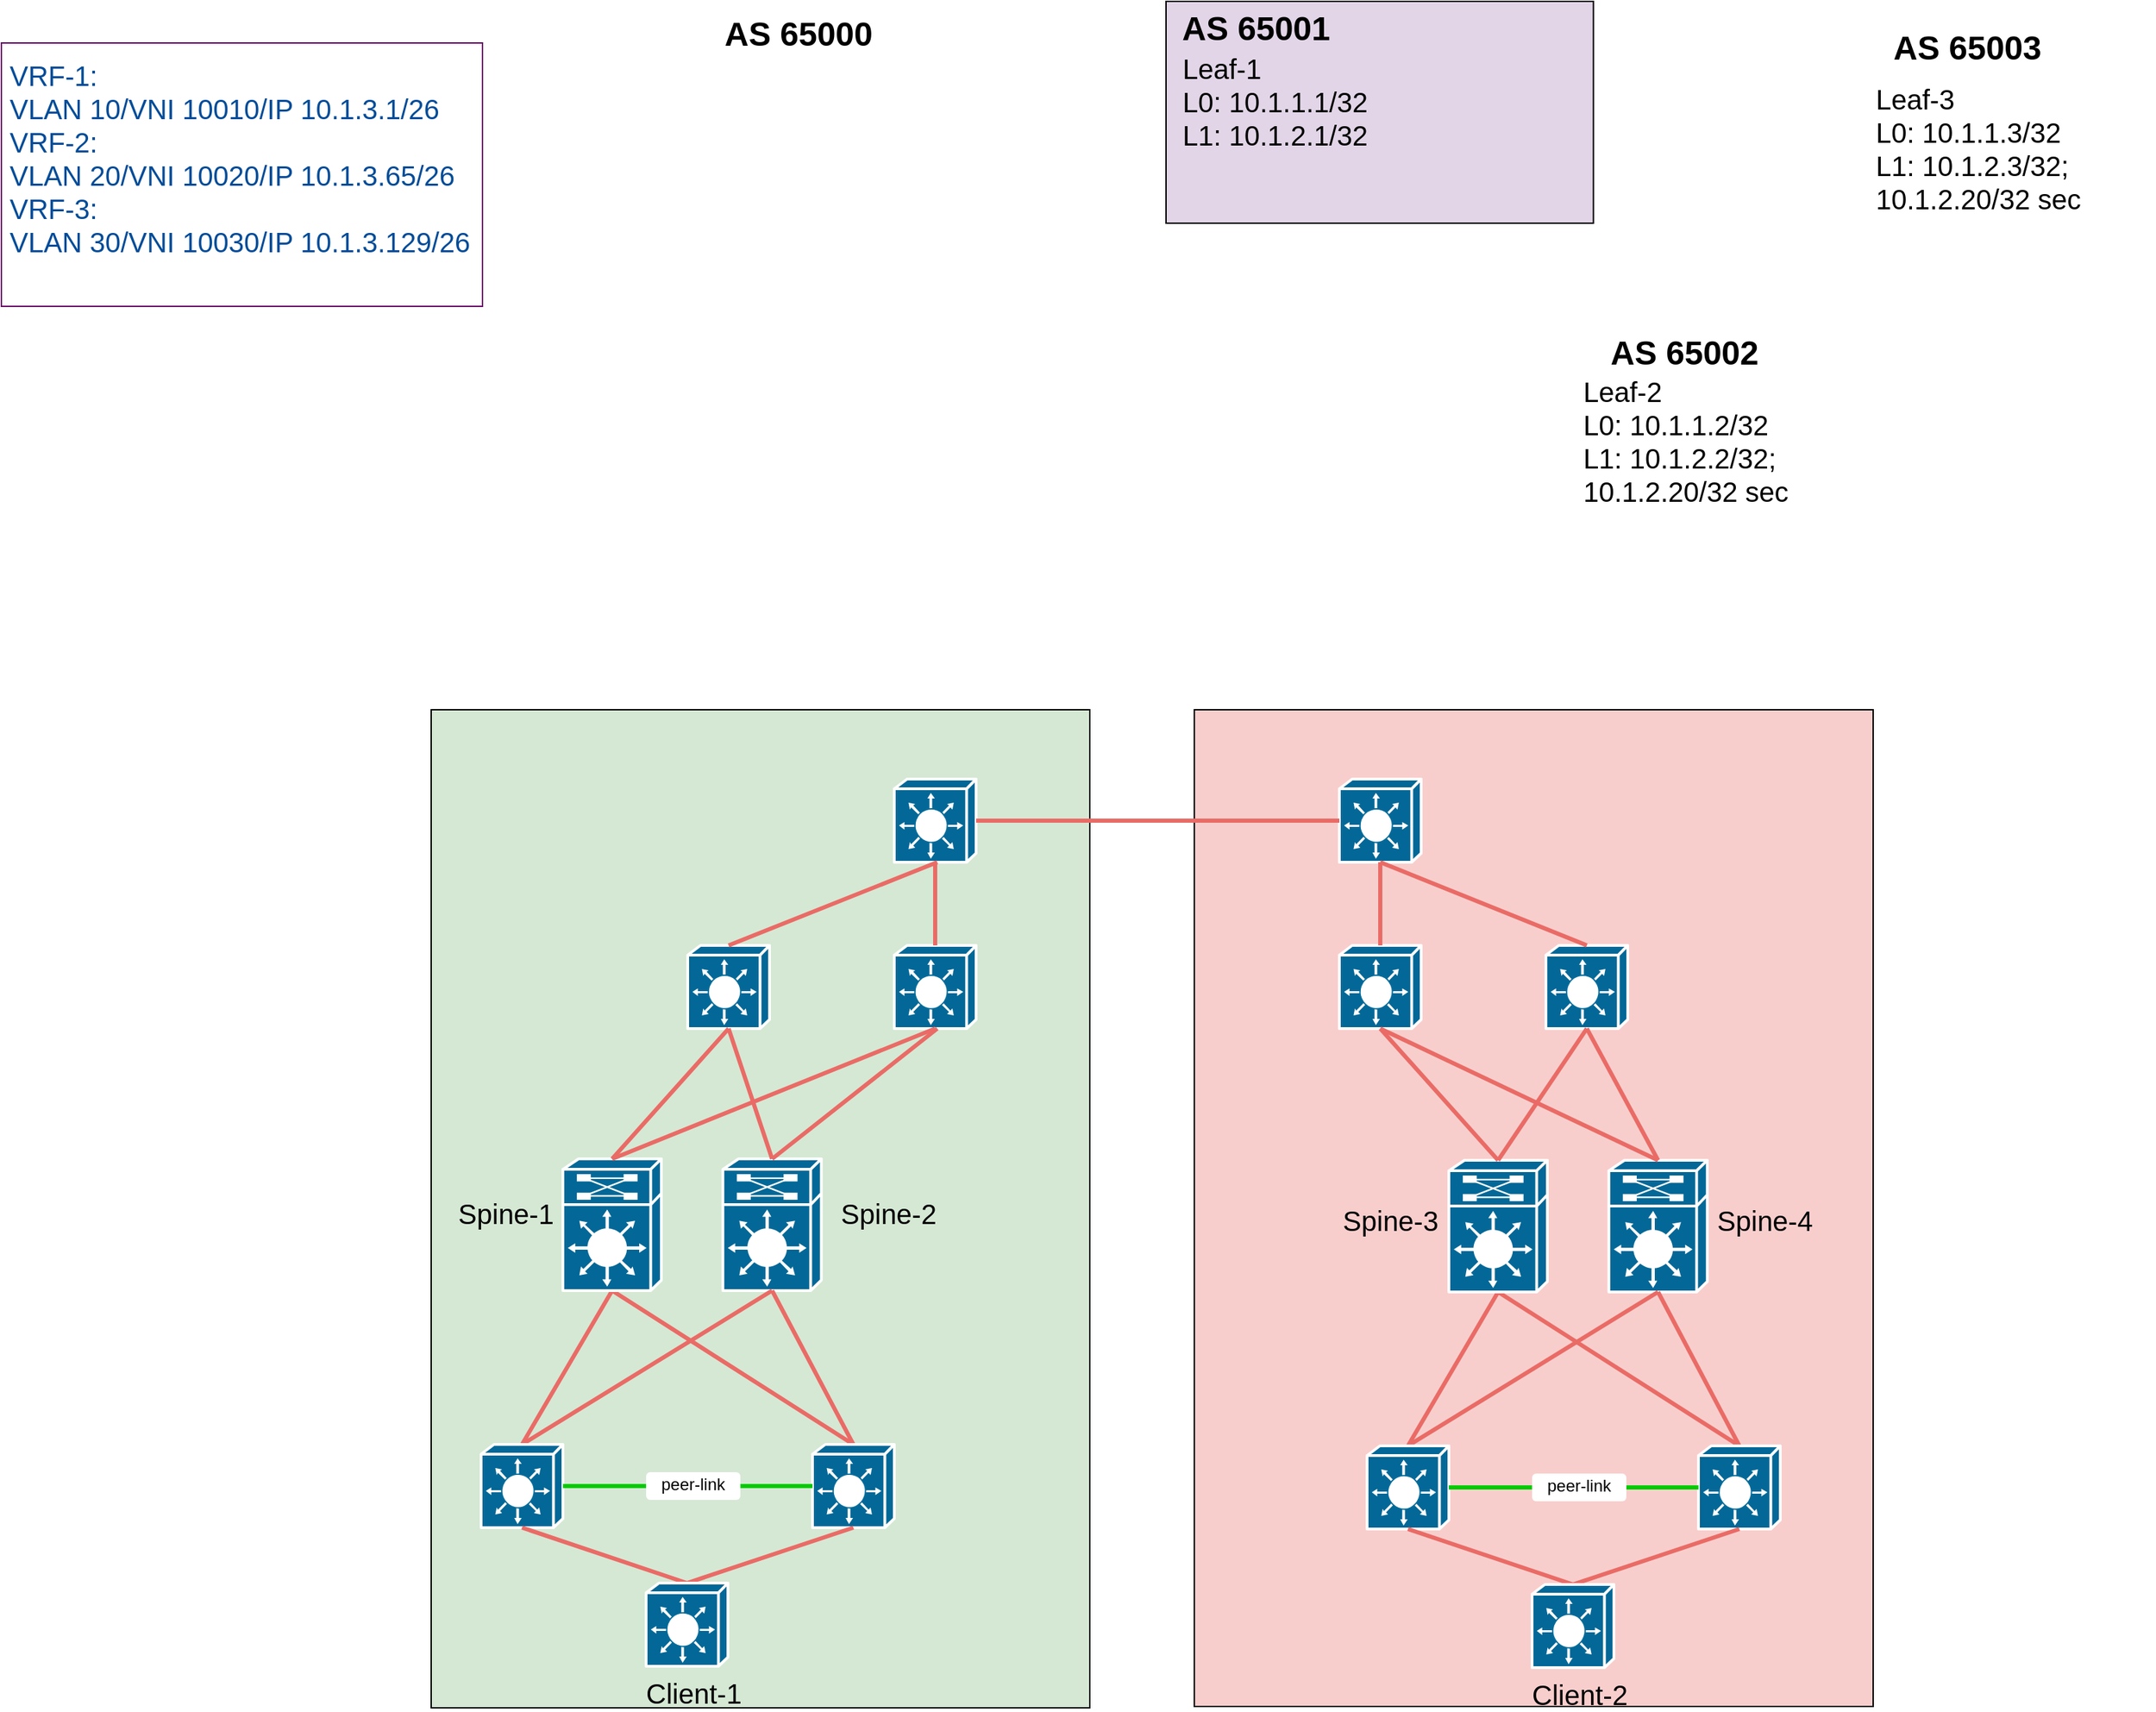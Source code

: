 <mxfile version="21.6.9" type="github">
  <diagram name="Page-1" id="c37626ed-c26b-45fb-9056-f9ebc6bb27b6">
    <mxGraphModel dx="3458" dy="2051" grid="1" gridSize="10" guides="1" tooltips="1" connect="1" arrows="1" fold="1" page="1" pageScale="1" pageWidth="1169" pageHeight="827" background="none" math="0" shadow="0">
      <root>
        <mxCell id="0" />
        <mxCell id="1" parent="0" />
        <mxCell id="C9soJnvK-WdOjWq8ESSx-2" value="" style="rounded=0;whiteSpace=wrap;html=1;fillColor=#d5e8d4;strokeColor=#000000;" parent="1" vertex="1">
          <mxGeometry x="60" y="71" width="475" height="720" as="geometry" />
        </mxCell>
        <mxCell id="C9soJnvK-WdOjWq8ESSx-4" value="" style="rounded=0;whiteSpace=wrap;html=1;fillColor=#f8cecc;strokeColor=#000000;" parent="1" vertex="1">
          <mxGeometry x="610.38" y="71" width="489.62" height="719" as="geometry" />
        </mxCell>
        <mxCell id="C9soJnvK-WdOjWq8ESSx-3" value="" style="rounded=0;whiteSpace=wrap;html=1;fillColor=#e1d5e7;strokeColor=#000000;" parent="1" vertex="1">
          <mxGeometry x="590" y="-440" width="308.25" height="160" as="geometry" />
        </mxCell>
        <mxCell id="8NDlUTmJP2dTjy302EjL-45" style="edgeStyle=none;rounded=0;hachureGap=4;orthogonalLoop=1;jettySize=auto;html=1;exitX=0.5;exitY=0;exitDx=0;exitDy=0;exitPerimeter=0;entryX=0.5;entryY=1;entryDx=0;entryDy=0;entryPerimeter=0;fontFamily=Architects Daughter;fontSource=https%3A%2F%2Ffonts.googleapis.com%2Fcss%3Ffamily%3DArchitects%2BDaughter;fontSize=16;strokeWidth=3;strokeColor=#EA6B66;endArrow=none;endFill=0;" parent="1" source="hgnLhlOXLDX8HSQQPNeT-8" target="8NDlUTmJP2dTjy302EjL-5" edge="1">
          <mxGeometry relative="1" as="geometry">
            <mxPoint x="944" y="518" as="sourcePoint" />
          </mxGeometry>
        </mxCell>
        <mxCell id="8NDlUTmJP2dTjy302EjL-7" value="" style="shape=mxgraph.cisco.misc.route_switch_processor;html=1;dashed=0;fillColor=#036897;strokeColor=#ffffff;strokeWidth=2;verticalLabelPosition=bottom;verticalAlign=top;rounded=0;shadow=0;comic=0;fontFamily=Verdana;fontSize=12;" parent="1" vertex="1">
          <mxGeometry x="270.37" y="395" width="71" height="95" as="geometry" />
        </mxCell>
        <mxCell id="8NDlUTmJP2dTjy302EjL-67" value="Spine-1" style="text;html=1;strokeColor=none;fillColor=none;align=center;verticalAlign=middle;whiteSpace=wrap;rounded=0;fontSize=20;fontFamily=Helvetica;horizontal=1;" parent="1" vertex="1">
          <mxGeometry x="69" y="426" width="90" height="16" as="geometry" />
        </mxCell>
        <mxCell id="8NDlUTmJP2dTjy302EjL-68" value="Leaf-1&lt;br&gt;L0: 10.1.1.1/32&lt;br&gt;L1: 10.1.2.1/32" style="text;html=1;strokeColor=none;fillColor=none;align=left;verticalAlign=middle;whiteSpace=wrap;rounded=0;fontSize=20;fontFamily=Helvetica;horizontal=1;" parent="1" vertex="1">
          <mxGeometry x="600" y="-393" width="155" height="50" as="geometry" />
        </mxCell>
        <mxCell id="8NDlUTmJP2dTjy302EjL-69" value="Spine-2" style="text;html=1;strokeColor=none;fillColor=none;align=center;verticalAlign=middle;whiteSpace=wrap;rounded=0;fontSize=20;fontFamily=Helvetica;horizontal=1;" parent="1" vertex="1">
          <mxGeometry x="352" y="421" width="76" height="26" as="geometry" />
        </mxCell>
        <mxCell id="8NDlUTmJP2dTjy302EjL-74" value="Leaf-3&lt;br&gt;L0:&amp;nbsp;10.1.1.3/32&lt;br&gt;L1:&amp;nbsp;10.1.2.3/32;&amp;nbsp;&lt;br&gt;10.1.2.20/32 sec" style="text;html=1;strokeColor=none;fillColor=none;align=left;verticalAlign=middle;whiteSpace=wrap;rounded=0;fontSize=20;fontFamily=Helvetica;horizontal=1;" parent="1" vertex="1">
          <mxGeometry x="1100" y="-354" width="156" height="40" as="geometry" />
        </mxCell>
        <mxCell id="V7yZK2pKeIdHbW1tO0_u-21" value="" style="edgeStyle=none;rounded=0;hachureGap=4;orthogonalLoop=1;jettySize=auto;html=1;exitX=0.5;exitY=0;exitDx=0;exitDy=0;exitPerimeter=0;entryX=0.5;entryY=1;entryDx=0;entryDy=0;entryPerimeter=0;fontFamily=Architects Daughter;fontSource=https%3A%2F%2Ffonts.googleapis.com%2Fcss%3Ffamily%3DArchitects%2BDaughter;fontSize=16;endArrow=none;endFill=0;strokeWidth=3;strokeColor=#EA6B66;" parent="1" source="hgnLhlOXLDX8HSQQPNeT-8" target="8NDlUTmJP2dTjy302EjL-7" edge="1">
          <mxGeometry relative="1" as="geometry">
            <mxPoint x="944" y="518" as="sourcePoint" />
            <mxPoint x="870" y="286" as="targetPoint" />
          </mxGeometry>
        </mxCell>
        <mxCell id="V7yZK2pKeIdHbW1tO0_u-28" value="" style="edgeStyle=none;rounded=0;hachureGap=4;orthogonalLoop=1;jettySize=auto;html=1;exitX=0.5;exitY=0;exitDx=0;exitDy=0;exitPerimeter=0;entryX=0.5;entryY=1;entryDx=0;entryDy=0;entryPerimeter=0;fontFamily=Architects Daughter;fontSource=https%3A%2F%2Ffonts.googleapis.com%2Fcss%3Ffamily%3DArchitects%2BDaughter;fontSize=16;endArrow=none;endFill=0;strokeColor=#EA6B66;strokeWidth=3;" parent="1" source="hgnLhlOXLDX8HSQQPNeT-7" target="8NDlUTmJP2dTjy302EjL-7" edge="1">
          <mxGeometry relative="1" as="geometry">
            <mxPoint x="672.5" y="498" as="sourcePoint" />
            <mxPoint x="685" y="450.0" as="targetPoint" />
          </mxGeometry>
        </mxCell>
        <mxCell id="V7yZK2pKeIdHbW1tO0_u-30" value="" style="edgeStyle=none;rounded=0;hachureGap=4;orthogonalLoop=1;jettySize=auto;html=1;exitX=0.5;exitY=0;exitDx=0;exitDy=0;exitPerimeter=0;fontFamily=Architects Daughter;fontSource=https%3A%2F%2Ffonts.googleapis.com%2Fcss%3Ffamily%3DArchitects%2BDaughter;fontSize=16;endArrow=none;endFill=0;strokeWidth=3;strokeColor=#EA6B66;entryX=0.5;entryY=1;entryDx=0;entryDy=0;entryPerimeter=0;" parent="1" source="hgnLhlOXLDX8HSQQPNeT-7" target="8NDlUTmJP2dTjy302EjL-5" edge="1">
          <mxGeometry relative="1" as="geometry">
            <mxPoint x="672.5" y="498" as="sourcePoint" />
            <mxPoint x="591" y="248" as="targetPoint" />
          </mxGeometry>
        </mxCell>
        <mxCell id="V7yZK2pKeIdHbW1tO0_u-56" value="AS 65000" style="text;html=1;strokeColor=none;fillColor=none;align=center;verticalAlign=middle;whiteSpace=wrap;rounded=0;fontSize=24;fontFamily=Helvetica;horizontal=1;fontStyle=1;fontColor=#000000;" parent="1" vertex="1">
          <mxGeometry x="190" y="-430" width="270" height="28" as="geometry" />
        </mxCell>
        <mxCell id="CEXHskLTJOovul5yJfJE-7" value="AS 65001" style="text;html=1;strokeColor=none;fillColor=none;align=center;verticalAlign=middle;whiteSpace=wrap;rounded=0;fontSize=24;fontFamily=Helvetica;horizontal=1;fontStyle=1;fontColor=#000000;" parent="1" vertex="1">
          <mxGeometry x="520" y="-434" width="270" height="28" as="geometry" />
        </mxCell>
        <mxCell id="CEXHskLTJOovul5yJfJE-8" value="AS 65002" style="text;html=1;strokeColor=none;fillColor=none;align=center;verticalAlign=middle;whiteSpace=wrap;rounded=0;fontSize=24;fontFamily=Helvetica;horizontal=1;fontStyle=1;fontColor=#000000;" parent="1" vertex="1">
          <mxGeometry x="829" y="-200" width="270" height="28" as="geometry" />
        </mxCell>
        <mxCell id="CEXHskLTJOovul5yJfJE-9" value="AS 65003" style="text;html=1;strokeColor=none;fillColor=none;align=center;verticalAlign=middle;whiteSpace=wrap;rounded=0;fontSize=24;fontFamily=Helvetica;horizontal=1;fontStyle=1;fontColor=#000000;" parent="1" vertex="1">
          <mxGeometry x="1033" y="-420" width="270" height="28" as="geometry" />
        </mxCell>
        <mxCell id="8NDlUTmJP2dTjy302EjL-72" value="Leaf-2&lt;br&gt;&lt;div style=&quot;&quot;&gt;&lt;span style=&quot;background-color: initial;&quot;&gt;L0:&amp;nbsp;10.1.1.2/32&lt;/span&gt;&lt;/div&gt;&lt;div style=&quot;&quot;&gt;&lt;span style=&quot;background-color: initial;&quot;&gt;L1:&amp;nbsp;&lt;/span&gt;&lt;span style=&quot;background-color: initial;&quot;&gt;10.1.2.2/32;&lt;/span&gt;&lt;/div&gt;&lt;div style=&quot;&quot;&gt;&lt;span style=&quot;background-color: initial;&quot;&gt;10.1.2.20/32 sec&lt;/span&gt;&lt;/div&gt;" style="text;html=1;strokeColor=none;fillColor=none;align=left;verticalAlign=middle;whiteSpace=wrap;rounded=0;fontSize=20;fontFamily=Helvetica;horizontal=1;" parent="1" vertex="1">
          <mxGeometry x="889" y="-148" width="170" height="50" as="geometry" />
        </mxCell>
        <mxCell id="8NDlUTmJP2dTjy302EjL-5" value="" style="shape=mxgraph.cisco.misc.route_switch_processor;html=1;dashed=0;fillColor=#036897;strokeColor=#ffffff;strokeWidth=2;verticalLabelPosition=bottom;verticalAlign=top;rounded=0;shadow=0;comic=0;fontFamily=Verdana;fontSize=12;" parent="1" vertex="1">
          <mxGeometry x="155" y="395" width="71" height="95" as="geometry" />
        </mxCell>
        <mxCell id="hgnLhlOXLDX8HSQQPNeT-7" value="" style="shape=mxgraph.cisco.switches.layer_3_switch;sketch=0;html=1;pointerEvents=1;dashed=0;fillColor=#036897;strokeColor=#ffffff;strokeWidth=2;verticalLabelPosition=bottom;verticalAlign=top;align=center;outlineConnect=0;hachureGap=4;jiggle=2;curveFitting=1;fontFamily=Architects Daughter;fontSource=https%3A%2F%2Ffonts.googleapis.com%2Fcss%3Ffamily%3DArchitects%2BDaughter;fontSize=20;" parent="1" vertex="1">
          <mxGeometry x="96" y="601" width="59" height="60" as="geometry" />
        </mxCell>
        <mxCell id="hgnLhlOXLDX8HSQQPNeT-8" value="" style="shape=mxgraph.cisco.switches.layer_3_switch;sketch=0;html=1;pointerEvents=1;dashed=0;fillColor=#036897;strokeColor=#ffffff;strokeWidth=2;verticalLabelPosition=bottom;verticalAlign=top;align=center;outlineConnect=0;hachureGap=4;jiggle=2;curveFitting=1;fontFamily=Architects Daughter;fontSource=https%3A%2F%2Ffonts.googleapis.com%2Fcss%3Ffamily%3DArchitects%2BDaughter;fontSize=20;" parent="1" vertex="1">
          <mxGeometry x="335" y="601" width="59" height="60" as="geometry" />
        </mxCell>
        <mxCell id="hgnLhlOXLDX8HSQQPNeT-17" style="edgeStyle=none;rounded=0;hachureGap=4;orthogonalLoop=1;jettySize=auto;html=1;exitX=0.5;exitY=0;exitDx=0;exitDy=0;exitPerimeter=0;fontFamily=Architects Daughter;fontSource=https%3A%2F%2Ffonts.googleapis.com%2Fcss%3Ffamily%3DArchitects%2BDaughter;fontSize=16;strokeColor=#EA6B66;endArrow=none;endFill=0;strokeWidth=3;entryX=0.5;entryY=1;entryDx=0;entryDy=0;entryPerimeter=0;" parent="1" source="6Dfauh0U3FbBK-AMj__--1" target="hgnLhlOXLDX8HSQQPNeT-8" edge="1">
          <mxGeometry relative="1" as="geometry">
            <mxPoint x="301.49" y="591.5" as="sourcePoint" />
            <mxPoint x="370.75" y="609" as="targetPoint" />
          </mxGeometry>
        </mxCell>
        <mxCell id="C9soJnvK-WdOjWq8ESSx-10" value="" style="rounded=0;whiteSpace=wrap;html=1;strokeColor=#660066;strokeWidth=1;" parent="1" vertex="1">
          <mxGeometry x="-250" y="-410" width="347" height="190" as="geometry" />
        </mxCell>
        <mxCell id="C9soJnvK-WdOjWq8ESSx-12" value="&lt;div&gt;&lt;font color=&quot;#004c99&quot;&gt;VRF-1:&lt;/font&gt;&lt;/div&gt;&lt;div&gt;&lt;span style=&quot;color: rgb(0, 76, 153); background-color: initial;&quot;&gt;VLAN 10/VNI 10010/IP 10.1.3.1/26&lt;/span&gt;&lt;/div&gt;&lt;div&gt;&lt;font color=&quot;#004c99&quot;&gt;VRF-2:&lt;/font&gt;&lt;/div&gt;&lt;div&gt;&lt;font color=&quot;#004c99&quot;&gt;VLAN 20/VNI 10020/IP 10.1.3.65/26&lt;/font&gt;&lt;/div&gt;&lt;div&gt;&lt;font color=&quot;#004c99&quot;&gt;VRF-3:&lt;/font&gt;&lt;/div&gt;&lt;div&gt;&lt;font color=&quot;#004c99&quot;&gt;VLAN 30/VNI 10030/IP 10.1.3.129/26&lt;/font&gt;&lt;/div&gt;&lt;div&gt;&lt;br&gt;&lt;/div&gt;" style="text;html=1;strokeColor=none;fillColor=none;align=left;verticalAlign=middle;whiteSpace=wrap;rounded=0;fontSize=20;fontFamily=Helvetica;horizontal=1;strokeWidth=0;" parent="1" vertex="1">
          <mxGeometry x="-246" y="-400" width="340" height="170" as="geometry" />
        </mxCell>
        <mxCell id="cSVi1MsGPV3FUOWv3ege-2" style="edgeStyle=none;rounded=0;hachureGap=4;orthogonalLoop=1;jettySize=auto;html=1;fontFamily=Architects Daughter;fontSource=https%3A%2F%2Ffonts.googleapis.com%2Fcss%3Ffamily%3DArchitects%2BDaughter;fontSize=16;strokeColor=#EA6B66;endArrow=none;endFill=0;strokeWidth=3;entryX=0.5;entryY=0;entryDx=0;entryDy=0;entryPerimeter=0;exitX=0.5;exitY=1;exitDx=0;exitDy=0;exitPerimeter=0;" parent="1" source="hgnLhlOXLDX8HSQQPNeT-7" target="6Dfauh0U3FbBK-AMj__--1" edge="1">
          <mxGeometry relative="1" as="geometry">
            <mxPoint x="234.87" y="613" as="sourcePoint" />
            <mxPoint x="301.49" y="591.5" as="targetPoint" />
          </mxGeometry>
        </mxCell>
        <mxCell id="cSVi1MsGPV3FUOWv3ege-3" style="edgeStyle=none;rounded=0;hachureGap=4;orthogonalLoop=1;jettySize=auto;html=1;fontFamily=Architects Daughter;fontSource=https%3A%2F%2Ffonts.googleapis.com%2Fcss%3Ffamily%3DArchitects%2BDaughter;fontSize=16;strokeColor=#00CC00;endArrow=none;endFill=0;strokeWidth=3;entryX=0;entryY=0.5;entryDx=0;entryDy=0;entryPerimeter=0;" parent="1" source="cSVi1MsGPV3FUOWv3ege-5" target="hgnLhlOXLDX8HSQQPNeT-8" edge="1">
          <mxGeometry relative="1" as="geometry">
            <mxPoint x="158.24" y="552" as="sourcePoint" />
            <mxPoint x="285.24" y="612" as="targetPoint" />
          </mxGeometry>
        </mxCell>
        <mxCell id="6Dfauh0U3FbBK-AMj__--1" value="" style="shape=mxgraph.cisco.switches.layer_3_switch;sketch=0;html=1;pointerEvents=1;dashed=0;fillColor=#036897;strokeColor=#ffffff;strokeWidth=2;verticalLabelPosition=bottom;verticalAlign=top;align=center;outlineConnect=0;hachureGap=4;jiggle=2;curveFitting=1;fontFamily=Architects Daughter;fontSource=https%3A%2F%2Ffonts.googleapis.com%2Fcss%3Ffamily%3DArchitects%2BDaughter;fontSize=20;" parent="1" vertex="1">
          <mxGeometry x="215" y="701" width="59" height="60" as="geometry" />
        </mxCell>
        <mxCell id="hP2QszLyOP73C7yzCdP5-15" value="Client-1" style="text;html=1;strokeColor=none;fillColor=none;align=center;verticalAlign=middle;whiteSpace=wrap;rounded=0;fontSize=20;fontFamily=Helvetica;horizontal=1;" parent="1" vertex="1">
          <mxGeometry x="204.75" y="769.75" width="88.5" height="20.5" as="geometry" />
        </mxCell>
        <mxCell id="evcSbRz_riRqxY8VbHda-1" value="" style="edgeStyle=none;rounded=0;hachureGap=4;orthogonalLoop=1;jettySize=auto;html=1;fontFamily=Architects Daughter;fontSource=https%3A%2F%2Ffonts.googleapis.com%2Fcss%3Ffamily%3DArchitects%2BDaughter;fontSize=16;strokeColor=#00CC00;endArrow=none;endFill=0;strokeWidth=3;entryX=0;entryY=0.5;entryDx=0;entryDy=0;entryPerimeter=0;" edge="1" parent="1" source="hgnLhlOXLDX8HSQQPNeT-7" target="cSVi1MsGPV3FUOWv3ege-5">
          <mxGeometry relative="1" as="geometry">
            <mxPoint x="204" y="502" as="sourcePoint" />
            <mxPoint x="417" y="502" as="targetPoint" />
          </mxGeometry>
        </mxCell>
        <mxCell id="cSVi1MsGPV3FUOWv3ege-5" value="&lt;font style=&quot;font-size: 12px;&quot;&gt;peer-link&lt;/font&gt;" style="text;html=1;strokeColor=none;fillColor=default;align=center;verticalAlign=bottom;whiteSpace=wrap;rounded=1;fontSize=20;fontFamily=Helvetica;horizontal=1;gradientColor=none;fillStyle=auto;glass=0;" parent="1" vertex="1">
          <mxGeometry x="215" y="621" width="68" height="20" as="geometry" />
        </mxCell>
        <mxCell id="evcSbRz_riRqxY8VbHda-5" value="" style="shape=mxgraph.cisco.switches.layer_3_switch;sketch=0;html=1;pointerEvents=1;dashed=0;fillColor=#036897;strokeColor=#ffffff;strokeWidth=2;verticalLabelPosition=bottom;verticalAlign=top;align=center;outlineConnect=0;hachureGap=4;jiggle=2;curveFitting=1;fontFamily=Architects Daughter;fontSource=https%3A%2F%2Ffonts.googleapis.com%2Fcss%3Ffamily%3DArchitects%2BDaughter;fontSize=20;" vertex="1" parent="1">
          <mxGeometry x="394" y="241" width="59" height="60" as="geometry" />
        </mxCell>
        <mxCell id="evcSbRz_riRqxY8VbHda-6" value="" style="shape=mxgraph.cisco.switches.layer_3_switch;sketch=0;html=1;pointerEvents=1;dashed=0;fillColor=#036897;strokeColor=#ffffff;strokeWidth=2;verticalLabelPosition=bottom;verticalAlign=top;align=center;outlineConnect=0;hachureGap=4;jiggle=2;curveFitting=1;fontFamily=Architects Daughter;fontSource=https%3A%2F%2Ffonts.googleapis.com%2Fcss%3Ffamily%3DArchitects%2BDaughter;fontSize=20;" vertex="1" parent="1">
          <mxGeometry x="245" y="241" width="59" height="60" as="geometry" />
        </mxCell>
        <mxCell id="evcSbRz_riRqxY8VbHda-7" value="" style="shape=mxgraph.cisco.switches.layer_3_switch;sketch=0;html=1;pointerEvents=1;dashed=0;fillColor=#036897;strokeColor=#ffffff;strokeWidth=2;verticalLabelPosition=bottom;verticalAlign=top;align=center;outlineConnect=0;hachureGap=4;jiggle=2;curveFitting=1;fontFamily=Architects Daughter;fontSource=https%3A%2F%2Ffonts.googleapis.com%2Fcss%3Ffamily%3DArchitects%2BDaughter;fontSize=20;" vertex="1" parent="1">
          <mxGeometry x="394" y="121" width="59" height="60" as="geometry" />
        </mxCell>
        <mxCell id="evcSbRz_riRqxY8VbHda-8" value="" style="shape=mxgraph.cisco.switches.layer_3_switch;sketch=0;html=1;pointerEvents=1;dashed=0;fillColor=#036897;strokeColor=#ffffff;strokeWidth=2;verticalLabelPosition=bottom;verticalAlign=top;align=center;outlineConnect=0;hachureGap=4;jiggle=2;curveFitting=1;fontFamily=Architects Daughter;fontSource=https%3A%2F%2Ffonts.googleapis.com%2Fcss%3Ffamily%3DArchitects%2BDaughter;fontSize=20;" vertex="1" parent="1">
          <mxGeometry x="864" y="241" width="59" height="60" as="geometry" />
        </mxCell>
        <mxCell id="evcSbRz_riRqxY8VbHda-9" value="" style="shape=mxgraph.cisco.switches.layer_3_switch;sketch=0;html=1;pointerEvents=1;dashed=0;fillColor=#036897;strokeColor=#ffffff;strokeWidth=2;verticalLabelPosition=bottom;verticalAlign=top;align=center;outlineConnect=0;hachureGap=4;jiggle=2;curveFitting=1;fontFamily=Architects Daughter;fontSource=https%3A%2F%2Ffonts.googleapis.com%2Fcss%3Ffamily%3DArchitects%2BDaughter;fontSize=20;" vertex="1" parent="1">
          <mxGeometry x="715" y="241" width="59" height="60" as="geometry" />
        </mxCell>
        <mxCell id="evcSbRz_riRqxY8VbHda-10" value="" style="shape=mxgraph.cisco.switches.layer_3_switch;sketch=0;html=1;pointerEvents=1;dashed=0;fillColor=#036897;strokeColor=#ffffff;strokeWidth=2;verticalLabelPosition=bottom;verticalAlign=top;align=center;outlineConnect=0;hachureGap=4;jiggle=2;curveFitting=1;fontFamily=Architects Daughter;fontSource=https%3A%2F%2Ffonts.googleapis.com%2Fcss%3Ffamily%3DArchitects%2BDaughter;fontSize=20;" vertex="1" parent="1">
          <mxGeometry x="715" y="121" width="59" height="60" as="geometry" />
        </mxCell>
        <mxCell id="evcSbRz_riRqxY8VbHda-13" style="edgeStyle=none;rounded=0;hachureGap=4;orthogonalLoop=1;jettySize=auto;html=1;exitX=0.5;exitY=0;exitDx=0;exitDy=0;exitPerimeter=0;entryX=0.5;entryY=1;entryDx=0;entryDy=0;entryPerimeter=0;fontFamily=Architects Daughter;fontSource=https%3A%2F%2Ffonts.googleapis.com%2Fcss%3Ffamily%3DArchitects%2BDaughter;fontSize=16;strokeWidth=3;strokeColor=#EA6B66;endArrow=none;endFill=0;" edge="1" source="evcSbRz_riRqxY8VbHda-22" target="evcSbRz_riRqxY8VbHda-20" parent="1">
          <mxGeometry relative="1" as="geometry">
            <mxPoint x="1583" y="519" as="sourcePoint" />
          </mxGeometry>
        </mxCell>
        <mxCell id="evcSbRz_riRqxY8VbHda-14" value="" style="shape=mxgraph.cisco.misc.route_switch_processor;html=1;dashed=0;fillColor=#036897;strokeColor=#ffffff;strokeWidth=2;verticalLabelPosition=bottom;verticalAlign=top;rounded=0;shadow=0;comic=0;fontFamily=Verdana;fontSize=12;" vertex="1" parent="1">
          <mxGeometry x="909.37" y="396" width="71" height="95" as="geometry" />
        </mxCell>
        <mxCell id="evcSbRz_riRqxY8VbHda-15" value="Spine-3" style="text;html=1;strokeColor=none;fillColor=none;align=center;verticalAlign=middle;whiteSpace=wrap;rounded=0;fontSize=20;fontFamily=Helvetica;horizontal=1;" vertex="1" parent="1">
          <mxGeometry x="706.5" y="431" width="90" height="16" as="geometry" />
        </mxCell>
        <mxCell id="evcSbRz_riRqxY8VbHda-16" value="Spine-4" style="text;html=1;strokeColor=none;fillColor=none;align=center;verticalAlign=middle;whiteSpace=wrap;rounded=0;fontSize=20;fontFamily=Helvetica;horizontal=1;" vertex="1" parent="1">
          <mxGeometry x="984" y="426" width="76" height="26" as="geometry" />
        </mxCell>
        <mxCell id="evcSbRz_riRqxY8VbHda-17" value="" style="edgeStyle=none;rounded=0;hachureGap=4;orthogonalLoop=1;jettySize=auto;html=1;exitX=0.5;exitY=0;exitDx=0;exitDy=0;exitPerimeter=0;entryX=0.5;entryY=1;entryDx=0;entryDy=0;entryPerimeter=0;fontFamily=Architects Daughter;fontSource=https%3A%2F%2Ffonts.googleapis.com%2Fcss%3Ffamily%3DArchitects%2BDaughter;fontSize=16;endArrow=none;endFill=0;strokeWidth=3;strokeColor=#EA6B66;" edge="1" source="evcSbRz_riRqxY8VbHda-22" target="evcSbRz_riRqxY8VbHda-14" parent="1">
          <mxGeometry relative="1" as="geometry">
            <mxPoint x="1583" y="519" as="sourcePoint" />
            <mxPoint x="1509" y="287" as="targetPoint" />
          </mxGeometry>
        </mxCell>
        <mxCell id="evcSbRz_riRqxY8VbHda-18" value="" style="edgeStyle=none;rounded=0;hachureGap=4;orthogonalLoop=1;jettySize=auto;html=1;exitX=0.5;exitY=0;exitDx=0;exitDy=0;exitPerimeter=0;entryX=0.5;entryY=1;entryDx=0;entryDy=0;entryPerimeter=0;fontFamily=Architects Daughter;fontSource=https%3A%2F%2Ffonts.googleapis.com%2Fcss%3Ffamily%3DArchitects%2BDaughter;fontSize=16;endArrow=none;endFill=0;strokeColor=#EA6B66;strokeWidth=3;" edge="1" source="evcSbRz_riRqxY8VbHda-21" target="evcSbRz_riRqxY8VbHda-14" parent="1">
          <mxGeometry relative="1" as="geometry">
            <mxPoint x="1311.5" y="499" as="sourcePoint" />
            <mxPoint x="1324" y="451.0" as="targetPoint" />
          </mxGeometry>
        </mxCell>
        <mxCell id="evcSbRz_riRqxY8VbHda-19" value="" style="edgeStyle=none;rounded=0;hachureGap=4;orthogonalLoop=1;jettySize=auto;html=1;exitX=0.5;exitY=0;exitDx=0;exitDy=0;exitPerimeter=0;fontFamily=Architects Daughter;fontSource=https%3A%2F%2Ffonts.googleapis.com%2Fcss%3Ffamily%3DArchitects%2BDaughter;fontSize=16;endArrow=none;endFill=0;strokeWidth=3;strokeColor=#EA6B66;entryX=0.5;entryY=1;entryDx=0;entryDy=0;entryPerimeter=0;" edge="1" source="evcSbRz_riRqxY8VbHda-21" target="evcSbRz_riRqxY8VbHda-20" parent="1">
          <mxGeometry relative="1" as="geometry">
            <mxPoint x="1311.5" y="499" as="sourcePoint" />
            <mxPoint x="1230" y="249" as="targetPoint" />
          </mxGeometry>
        </mxCell>
        <mxCell id="evcSbRz_riRqxY8VbHda-20" value="" style="shape=mxgraph.cisco.misc.route_switch_processor;html=1;dashed=0;fillColor=#036897;strokeColor=#ffffff;strokeWidth=2;verticalLabelPosition=bottom;verticalAlign=top;rounded=0;shadow=0;comic=0;fontFamily=Verdana;fontSize=12;" vertex="1" parent="1">
          <mxGeometry x="794" y="396" width="71" height="95" as="geometry" />
        </mxCell>
        <mxCell id="evcSbRz_riRqxY8VbHda-21" value="" style="shape=mxgraph.cisco.switches.layer_3_switch;sketch=0;html=1;pointerEvents=1;dashed=0;fillColor=#036897;strokeColor=#ffffff;strokeWidth=2;verticalLabelPosition=bottom;verticalAlign=top;align=center;outlineConnect=0;hachureGap=4;jiggle=2;curveFitting=1;fontFamily=Architects Daughter;fontSource=https%3A%2F%2Ffonts.googleapis.com%2Fcss%3Ffamily%3DArchitects%2BDaughter;fontSize=20;" vertex="1" parent="1">
          <mxGeometry x="735" y="602" width="59" height="60" as="geometry" />
        </mxCell>
        <mxCell id="evcSbRz_riRqxY8VbHda-22" value="" style="shape=mxgraph.cisco.switches.layer_3_switch;sketch=0;html=1;pointerEvents=1;dashed=0;fillColor=#036897;strokeColor=#ffffff;strokeWidth=2;verticalLabelPosition=bottom;verticalAlign=top;align=center;outlineConnect=0;hachureGap=4;jiggle=2;curveFitting=1;fontFamily=Architects Daughter;fontSource=https%3A%2F%2Ffonts.googleapis.com%2Fcss%3Ffamily%3DArchitects%2BDaughter;fontSize=20;" vertex="1" parent="1">
          <mxGeometry x="974" y="602" width="59" height="60" as="geometry" />
        </mxCell>
        <mxCell id="evcSbRz_riRqxY8VbHda-23" style="edgeStyle=none;rounded=0;hachureGap=4;orthogonalLoop=1;jettySize=auto;html=1;exitX=0.5;exitY=0;exitDx=0;exitDy=0;exitPerimeter=0;fontFamily=Architects Daughter;fontSource=https%3A%2F%2Ffonts.googleapis.com%2Fcss%3Ffamily%3DArchitects%2BDaughter;fontSize=16;strokeColor=#EA6B66;endArrow=none;endFill=0;strokeWidth=3;entryX=0.5;entryY=1;entryDx=0;entryDy=0;entryPerimeter=0;" edge="1" source="evcSbRz_riRqxY8VbHda-26" target="evcSbRz_riRqxY8VbHda-22" parent="1">
          <mxGeometry relative="1" as="geometry">
            <mxPoint x="940.49" y="592.5" as="sourcePoint" />
            <mxPoint x="1009.75" y="610" as="targetPoint" />
          </mxGeometry>
        </mxCell>
        <mxCell id="evcSbRz_riRqxY8VbHda-24" style="edgeStyle=none;rounded=0;hachureGap=4;orthogonalLoop=1;jettySize=auto;html=1;fontFamily=Architects Daughter;fontSource=https%3A%2F%2Ffonts.googleapis.com%2Fcss%3Ffamily%3DArchitects%2BDaughter;fontSize=16;strokeColor=#EA6B66;endArrow=none;endFill=0;strokeWidth=3;entryX=0.5;entryY=0;entryDx=0;entryDy=0;entryPerimeter=0;exitX=0.5;exitY=1;exitDx=0;exitDy=0;exitPerimeter=0;" edge="1" source="evcSbRz_riRqxY8VbHda-21" target="evcSbRz_riRqxY8VbHda-26" parent="1">
          <mxGeometry relative="1" as="geometry">
            <mxPoint x="873.87" y="614" as="sourcePoint" />
            <mxPoint x="940.49" y="592.5" as="targetPoint" />
          </mxGeometry>
        </mxCell>
        <mxCell id="evcSbRz_riRqxY8VbHda-25" style="edgeStyle=none;rounded=0;hachureGap=4;orthogonalLoop=1;jettySize=auto;html=1;fontFamily=Architects Daughter;fontSource=https%3A%2F%2Ffonts.googleapis.com%2Fcss%3Ffamily%3DArchitects%2BDaughter;fontSize=16;strokeColor=#00CC00;endArrow=none;endFill=0;strokeWidth=3;entryX=0;entryY=0.5;entryDx=0;entryDy=0;entryPerimeter=0;" edge="1" source="evcSbRz_riRqxY8VbHda-29" target="evcSbRz_riRqxY8VbHda-22" parent="1">
          <mxGeometry relative="1" as="geometry">
            <mxPoint x="797.24" y="553" as="sourcePoint" />
            <mxPoint x="924.24" y="613" as="targetPoint" />
          </mxGeometry>
        </mxCell>
        <mxCell id="evcSbRz_riRqxY8VbHda-26" value="" style="shape=mxgraph.cisco.switches.layer_3_switch;sketch=0;html=1;pointerEvents=1;dashed=0;fillColor=#036897;strokeColor=#ffffff;strokeWidth=2;verticalLabelPosition=bottom;verticalAlign=top;align=center;outlineConnect=0;hachureGap=4;jiggle=2;curveFitting=1;fontFamily=Architects Daughter;fontSource=https%3A%2F%2Ffonts.googleapis.com%2Fcss%3Ffamily%3DArchitects%2BDaughter;fontSize=20;" vertex="1" parent="1">
          <mxGeometry x="854" y="702" width="59" height="60" as="geometry" />
        </mxCell>
        <mxCell id="evcSbRz_riRqxY8VbHda-27" value="Client-2" style="text;html=1;strokeColor=none;fillColor=none;align=center;verticalAlign=middle;whiteSpace=wrap;rounded=0;fontSize=20;fontFamily=Helvetica;horizontal=1;" vertex="1" parent="1">
          <mxGeometry x="843.75" y="770.75" width="88.5" height="20.5" as="geometry" />
        </mxCell>
        <mxCell id="evcSbRz_riRqxY8VbHda-28" value="" style="edgeStyle=none;rounded=0;hachureGap=4;orthogonalLoop=1;jettySize=auto;html=1;fontFamily=Architects Daughter;fontSource=https%3A%2F%2Ffonts.googleapis.com%2Fcss%3Ffamily%3DArchitects%2BDaughter;fontSize=16;strokeColor=#00CC00;endArrow=none;endFill=0;strokeWidth=3;entryX=0;entryY=0.5;entryDx=0;entryDy=0;entryPerimeter=0;" edge="1" source="evcSbRz_riRqxY8VbHda-21" target="evcSbRz_riRqxY8VbHda-29" parent="1">
          <mxGeometry relative="1" as="geometry">
            <mxPoint x="843" y="503" as="sourcePoint" />
            <mxPoint x="1056" y="503" as="targetPoint" />
          </mxGeometry>
        </mxCell>
        <mxCell id="evcSbRz_riRqxY8VbHda-29" value="&lt;font style=&quot;font-size: 12px;&quot;&gt;peer-link&lt;/font&gt;" style="text;html=1;strokeColor=none;fillColor=default;align=center;verticalAlign=bottom;whiteSpace=wrap;rounded=1;fontSize=20;fontFamily=Helvetica;horizontal=1;gradientColor=none;fillStyle=auto;glass=0;" vertex="1" parent="1">
          <mxGeometry x="854" y="622" width="68" height="20" as="geometry" />
        </mxCell>
        <mxCell id="evcSbRz_riRqxY8VbHda-31" value="" style="edgeStyle=none;rounded=0;hachureGap=4;orthogonalLoop=1;jettySize=auto;html=1;exitX=0.5;exitY=1;exitDx=0;exitDy=0;exitPerimeter=0;entryX=0.5;entryY=0;entryDx=0;entryDy=0;entryPerimeter=0;fontFamily=Architects Daughter;fontSource=https%3A%2F%2Ffonts.googleapis.com%2Fcss%3Ffamily%3DArchitects%2BDaughter;fontSize=16;endArrow=none;endFill=0;strokeWidth=3;strokeColor=#EA6B66;" edge="1" parent="1" source="evcSbRz_riRqxY8VbHda-6" target="8NDlUTmJP2dTjy302EjL-5">
          <mxGeometry relative="1" as="geometry">
            <mxPoint x="512.13" y="542" as="sourcePoint" />
            <mxPoint x="453.13" y="431" as="targetPoint" />
          </mxGeometry>
        </mxCell>
        <mxCell id="evcSbRz_riRqxY8VbHda-32" value="" style="edgeStyle=none;rounded=0;hachureGap=4;orthogonalLoop=1;jettySize=auto;html=1;exitX=0.5;exitY=1;exitDx=0;exitDy=0;exitPerimeter=0;entryX=0.5;entryY=0;entryDx=0;entryDy=0;entryPerimeter=0;fontFamily=Architects Daughter;fontSource=https%3A%2F%2Ffonts.googleapis.com%2Fcss%3Ffamily%3DArchitects%2BDaughter;fontSize=16;endArrow=none;endFill=0;strokeWidth=3;strokeColor=#EA6B66;" edge="1" parent="1" source="evcSbRz_riRqxY8VbHda-5" target="8NDlUTmJP2dTjy302EjL-5">
          <mxGeometry relative="1" as="geometry">
            <mxPoint x="419.5" y="311" as="sourcePoint" />
            <mxPoint x="335.5" y="405" as="targetPoint" />
          </mxGeometry>
        </mxCell>
        <mxCell id="evcSbRz_riRqxY8VbHda-34" value="" style="edgeStyle=none;rounded=0;hachureGap=4;orthogonalLoop=1;jettySize=auto;html=1;exitX=0.5;exitY=1;exitDx=0;exitDy=0;exitPerimeter=0;entryX=0.5;entryY=0;entryDx=0;entryDy=0;entryPerimeter=0;fontFamily=Architects Daughter;fontSource=https%3A%2F%2Ffonts.googleapis.com%2Fcss%3Ffamily%3DArchitects%2BDaughter;fontSize=16;endArrow=none;endFill=0;strokeWidth=3;strokeColor=#EA6B66;" edge="1" parent="1" source="evcSbRz_riRqxY8VbHda-6" target="8NDlUTmJP2dTjy302EjL-7">
          <mxGeometry relative="1" as="geometry">
            <mxPoint x="339.5" y="321" as="sourcePoint" />
            <mxPoint x="255.5" y="415" as="targetPoint" />
          </mxGeometry>
        </mxCell>
        <mxCell id="evcSbRz_riRqxY8VbHda-35" value="" style="edgeStyle=none;rounded=0;hachureGap=4;orthogonalLoop=1;jettySize=auto;html=1;entryX=0.5;entryY=0;entryDx=0;entryDy=0;entryPerimeter=0;fontFamily=Architects Daughter;fontSource=https%3A%2F%2Ffonts.googleapis.com%2Fcss%3Ffamily%3DArchitects%2BDaughter;fontSize=16;endArrow=none;endFill=0;strokeWidth=3;strokeColor=#EA6B66;" edge="1" parent="1" target="8NDlUTmJP2dTjy302EjL-7">
          <mxGeometry relative="1" as="geometry">
            <mxPoint x="425" y="301" as="sourcePoint" />
            <mxPoint x="204.25" y="415" as="targetPoint" />
          </mxGeometry>
        </mxCell>
        <mxCell id="evcSbRz_riRqxY8VbHda-37" value="" style="edgeStyle=none;rounded=0;hachureGap=4;orthogonalLoop=1;jettySize=auto;html=1;entryX=0.5;entryY=0;entryDx=0;entryDy=0;entryPerimeter=0;fontFamily=Architects Daughter;fontSource=https%3A%2F%2Ffonts.googleapis.com%2Fcss%3Ffamily%3DArchitects%2BDaughter;fontSize=16;endArrow=none;endFill=0;strokeWidth=3;strokeColor=#EA6B66;exitX=0.5;exitY=1;exitDx=0;exitDy=0;exitPerimeter=0;" edge="1" parent="1" source="evcSbRz_riRqxY8VbHda-7" target="evcSbRz_riRqxY8VbHda-5">
          <mxGeometry relative="1" as="geometry">
            <mxPoint x="435" y="201" as="sourcePoint" />
            <mxPoint x="304.5" y="271" as="targetPoint" />
          </mxGeometry>
        </mxCell>
        <mxCell id="evcSbRz_riRqxY8VbHda-38" value="" style="edgeStyle=none;rounded=0;hachureGap=4;orthogonalLoop=1;jettySize=auto;html=1;exitX=0;exitY=0.5;exitDx=0;exitDy=0;exitPerimeter=0;entryX=1;entryY=0.5;entryDx=0;entryDy=0;entryPerimeter=0;fontFamily=Architects Daughter;fontSource=https%3A%2F%2Ffonts.googleapis.com%2Fcss%3Ffamily%3DArchitects%2BDaughter;fontSize=16;endArrow=none;endFill=0;strokeWidth=3;strokeColor=#EA6B66;" edge="1" parent="1" source="evcSbRz_riRqxY8VbHda-10" target="evcSbRz_riRqxY8VbHda-7">
          <mxGeometry relative="1" as="geometry">
            <mxPoint x="655.5" y="181" as="sourcePoint" />
            <mxPoint x="506.5" y="241" as="targetPoint" />
          </mxGeometry>
        </mxCell>
        <mxCell id="evcSbRz_riRqxY8VbHda-39" value="" style="edgeStyle=none;rounded=0;hachureGap=4;orthogonalLoop=1;jettySize=auto;html=1;exitX=0.5;exitY=1;exitDx=0;exitDy=0;exitPerimeter=0;entryX=0.5;entryY=0;entryDx=0;entryDy=0;entryPerimeter=0;fontFamily=Architects Daughter;fontSource=https%3A%2F%2Ffonts.googleapis.com%2Fcss%3Ffamily%3DArchitects%2BDaughter;fontSize=16;endArrow=none;endFill=0;strokeWidth=3;strokeColor=#EA6B66;" edge="1" parent="1" source="evcSbRz_riRqxY8VbHda-10" target="evcSbRz_riRqxY8VbHda-9">
          <mxGeometry relative="1" as="geometry">
            <mxPoint x="684.5" y="241" as="sourcePoint" />
            <mxPoint x="535.5" y="301" as="targetPoint" />
          </mxGeometry>
        </mxCell>
        <mxCell id="evcSbRz_riRqxY8VbHda-40" value="" style="edgeStyle=none;rounded=0;hachureGap=4;orthogonalLoop=1;jettySize=auto;html=1;exitX=0.5;exitY=1;exitDx=0;exitDy=0;exitPerimeter=0;entryX=0.5;entryY=0;entryDx=0;entryDy=0;entryPerimeter=0;fontFamily=Architects Daughter;fontSource=https%3A%2F%2Ffonts.googleapis.com%2Fcss%3Ffamily%3DArchitects%2BDaughter;fontSize=16;endArrow=none;endFill=0;strokeWidth=3;strokeColor=#EA6B66;" edge="1" parent="1" source="evcSbRz_riRqxY8VbHda-10" target="evcSbRz_riRqxY8VbHda-8">
          <mxGeometry relative="1" as="geometry">
            <mxPoint x="805.5" y="171" as="sourcePoint" />
            <mxPoint x="805.5" y="231" as="targetPoint" />
          </mxGeometry>
        </mxCell>
        <mxCell id="evcSbRz_riRqxY8VbHda-42" value="" style="edgeStyle=none;rounded=0;hachureGap=4;orthogonalLoop=1;jettySize=auto;html=1;exitX=0.5;exitY=1;exitDx=0;exitDy=0;exitPerimeter=0;fontFamily=Architects Daughter;fontSource=https%3A%2F%2Ffonts.googleapis.com%2Fcss%3Ffamily%3DArchitects%2BDaughter;fontSize=16;endArrow=none;endFill=0;strokeWidth=3;strokeColor=#EA6B66;entryX=0.5;entryY=0;entryDx=0;entryDy=0;entryPerimeter=0;" edge="1" parent="1" source="evcSbRz_riRqxY8VbHda-9" target="evcSbRz_riRqxY8VbHda-20">
          <mxGeometry relative="1" as="geometry">
            <mxPoint x="829.66" y="336" as="sourcePoint" />
            <mxPoint x="835" y="351" as="targetPoint" />
          </mxGeometry>
        </mxCell>
        <mxCell id="evcSbRz_riRqxY8VbHda-43" value="" style="edgeStyle=none;rounded=0;hachureGap=4;orthogonalLoop=1;jettySize=auto;html=1;fontFamily=Architects Daughter;fontSource=https%3A%2F%2Ffonts.googleapis.com%2Fcss%3Ffamily%3DArchitects%2BDaughter;fontSize=16;endArrow=none;endFill=0;strokeWidth=3;strokeColor=#EA6B66;entryX=0.5;entryY=0;entryDx=0;entryDy=0;entryPerimeter=0;exitX=0.5;exitY=1;exitDx=0;exitDy=0;exitPerimeter=0;" edge="1" parent="1" source="evcSbRz_riRqxY8VbHda-8" target="evcSbRz_riRqxY8VbHda-20">
          <mxGeometry relative="1" as="geometry">
            <mxPoint x="901" y="321" as="sourcePoint" />
            <mxPoint x="900.5" y="395" as="targetPoint" />
          </mxGeometry>
        </mxCell>
        <mxCell id="evcSbRz_riRqxY8VbHda-44" value="" style="edgeStyle=none;rounded=0;hachureGap=4;orthogonalLoop=1;jettySize=auto;html=1;fontFamily=Architects Daughter;fontSource=https%3A%2F%2Ffonts.googleapis.com%2Fcss%3Ffamily%3DArchitects%2BDaughter;fontSize=16;endArrow=none;endFill=0;strokeWidth=3;strokeColor=#EA6B66;entryX=0.5;entryY=0;entryDx=0;entryDy=0;entryPerimeter=0;exitX=0.5;exitY=1;exitDx=0;exitDy=0;exitPerimeter=0;" edge="1" parent="1" source="evcSbRz_riRqxY8VbHda-9" target="evcSbRz_riRqxY8VbHda-14">
          <mxGeometry relative="1" as="geometry">
            <mxPoint x="795" y="311" as="sourcePoint" />
            <mxPoint x="879.5" y="386" as="targetPoint" />
          </mxGeometry>
        </mxCell>
        <mxCell id="evcSbRz_riRqxY8VbHda-45" value="" style="edgeStyle=none;rounded=0;hachureGap=4;orthogonalLoop=1;jettySize=auto;html=1;fontFamily=Architects Daughter;fontSource=https%3A%2F%2Ffonts.googleapis.com%2Fcss%3Ffamily%3DArchitects%2BDaughter;fontSize=16;endArrow=none;endFill=0;strokeWidth=3;strokeColor=#EA6B66;entryX=0.5;entryY=0;entryDx=0;entryDy=0;entryPerimeter=0;exitX=0.5;exitY=1;exitDx=0;exitDy=0;exitPerimeter=0;" edge="1" parent="1" source="evcSbRz_riRqxY8VbHda-8" target="evcSbRz_riRqxY8VbHda-14">
          <mxGeometry relative="1" as="geometry">
            <mxPoint x="935" y="321" as="sourcePoint" />
            <mxPoint x="1005.5" y="386" as="targetPoint" />
          </mxGeometry>
        </mxCell>
        <mxCell id="evcSbRz_riRqxY8VbHda-47" value="" style="edgeStyle=none;rounded=0;hachureGap=4;orthogonalLoop=1;jettySize=auto;html=1;fontFamily=Architects Daughter;fontSource=https%3A%2F%2Ffonts.googleapis.com%2Fcss%3Ffamily%3DArchitects%2BDaughter;fontSize=16;endArrow=none;endFill=0;strokeWidth=3;strokeColor=#EA6B66;entryX=0.5;entryY=0;entryDx=0;entryDy=0;entryPerimeter=0;" edge="1" parent="1" target="evcSbRz_riRqxY8VbHda-6">
          <mxGeometry relative="1" as="geometry">
            <mxPoint x="425" y="181" as="sourcePoint" />
            <mxPoint x="155.5" y="255" as="targetPoint" />
          </mxGeometry>
        </mxCell>
      </root>
    </mxGraphModel>
  </diagram>
</mxfile>
